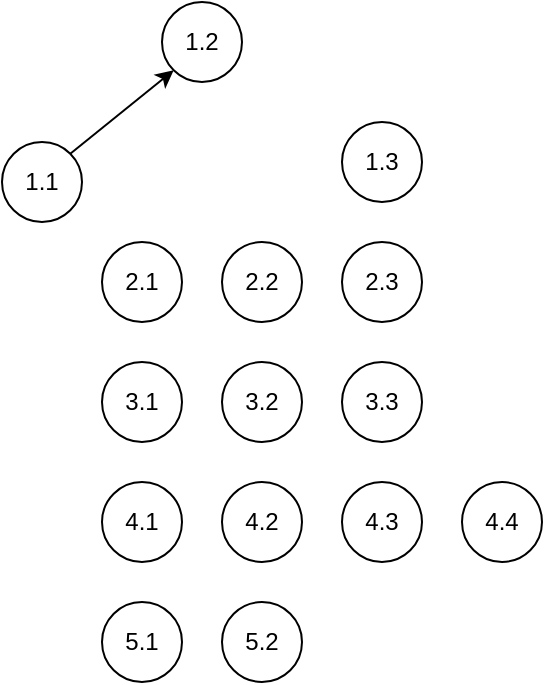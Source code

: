 <mxfile version="22.1.11" type="device">
  <diagram name="Страница — 1" id="4Gdh1o7rb-wq_nj9jsov">
    <mxGraphModel dx="712" dy="736" grid="1" gridSize="10" guides="1" tooltips="1" connect="1" arrows="1" fold="1" page="1" pageScale="1" pageWidth="827" pageHeight="1169" math="0" shadow="0">
      <root>
        <mxCell id="0" />
        <mxCell id="1" parent="0" />
        <mxCell id="d6pfOMfJUs-MjGFm-zY6-1" value="1.1" style="ellipse;whiteSpace=wrap;html=1;aspect=fixed;" vertex="1" parent="1">
          <mxGeometry x="30" y="210" width="40" height="40" as="geometry" />
        </mxCell>
        <mxCell id="d6pfOMfJUs-MjGFm-zY6-22" value="1.2" style="ellipse;whiteSpace=wrap;html=1;aspect=fixed;" vertex="1" parent="1">
          <mxGeometry x="110" y="140" width="40" height="40" as="geometry" />
        </mxCell>
        <mxCell id="d6pfOMfJUs-MjGFm-zY6-23" value="1.3&lt;br&gt;" style="ellipse;whiteSpace=wrap;html=1;aspect=fixed;" vertex="1" parent="1">
          <mxGeometry x="200" y="200" width="40" height="40" as="geometry" />
        </mxCell>
        <mxCell id="d6pfOMfJUs-MjGFm-zY6-24" value="2.1" style="ellipse;whiteSpace=wrap;html=1;aspect=fixed;" vertex="1" parent="1">
          <mxGeometry x="80" y="260" width="40" height="40" as="geometry" />
        </mxCell>
        <mxCell id="d6pfOMfJUs-MjGFm-zY6-25" value="2.2" style="ellipse;whiteSpace=wrap;html=1;aspect=fixed;" vertex="1" parent="1">
          <mxGeometry x="140" y="260" width="40" height="40" as="geometry" />
        </mxCell>
        <mxCell id="d6pfOMfJUs-MjGFm-zY6-26" value="2.3" style="ellipse;whiteSpace=wrap;html=1;aspect=fixed;" vertex="1" parent="1">
          <mxGeometry x="200" y="260" width="40" height="40" as="geometry" />
        </mxCell>
        <mxCell id="d6pfOMfJUs-MjGFm-zY6-27" value="3.1" style="ellipse;whiteSpace=wrap;html=1;aspect=fixed;" vertex="1" parent="1">
          <mxGeometry x="80" y="320" width="40" height="40" as="geometry" />
        </mxCell>
        <mxCell id="d6pfOMfJUs-MjGFm-zY6-28" value="3.2" style="ellipse;whiteSpace=wrap;html=1;aspect=fixed;" vertex="1" parent="1">
          <mxGeometry x="140" y="320" width="40" height="40" as="geometry" />
        </mxCell>
        <mxCell id="d6pfOMfJUs-MjGFm-zY6-29" value="3.3" style="ellipse;whiteSpace=wrap;html=1;aspect=fixed;" vertex="1" parent="1">
          <mxGeometry x="200" y="320" width="40" height="40" as="geometry" />
        </mxCell>
        <mxCell id="d6pfOMfJUs-MjGFm-zY6-30" value="4.1" style="ellipse;whiteSpace=wrap;html=1;aspect=fixed;" vertex="1" parent="1">
          <mxGeometry x="80" y="380" width="40" height="40" as="geometry" />
        </mxCell>
        <mxCell id="d6pfOMfJUs-MjGFm-zY6-32" value="4.2" style="ellipse;whiteSpace=wrap;html=1;aspect=fixed;" vertex="1" parent="1">
          <mxGeometry x="140" y="380" width="40" height="40" as="geometry" />
        </mxCell>
        <mxCell id="d6pfOMfJUs-MjGFm-zY6-33" value="4.3" style="ellipse;whiteSpace=wrap;html=1;aspect=fixed;" vertex="1" parent="1">
          <mxGeometry x="200" y="380" width="40" height="40" as="geometry" />
        </mxCell>
        <mxCell id="d6pfOMfJUs-MjGFm-zY6-34" value="4.4" style="ellipse;whiteSpace=wrap;html=1;aspect=fixed;" vertex="1" parent="1">
          <mxGeometry x="260" y="380" width="40" height="40" as="geometry" />
        </mxCell>
        <mxCell id="d6pfOMfJUs-MjGFm-zY6-35" value="5.1" style="ellipse;whiteSpace=wrap;html=1;aspect=fixed;" vertex="1" parent="1">
          <mxGeometry x="80" y="440" width="40" height="40" as="geometry" />
        </mxCell>
        <mxCell id="d6pfOMfJUs-MjGFm-zY6-36" value="5.2" style="ellipse;whiteSpace=wrap;html=1;aspect=fixed;" vertex="1" parent="1">
          <mxGeometry x="140" y="440" width="40" height="40" as="geometry" />
        </mxCell>
        <mxCell id="d6pfOMfJUs-MjGFm-zY6-37" value="" style="endArrow=classic;html=1;rounded=0;exitX=1;exitY=0;exitDx=0;exitDy=0;entryX=0;entryY=1;entryDx=0;entryDy=0;" edge="1" parent="1" source="d6pfOMfJUs-MjGFm-zY6-1" target="d6pfOMfJUs-MjGFm-zY6-22">
          <mxGeometry width="50" height="50" relative="1" as="geometry">
            <mxPoint x="120" y="240" as="sourcePoint" />
            <mxPoint x="170" y="190" as="targetPoint" />
          </mxGeometry>
        </mxCell>
      </root>
    </mxGraphModel>
  </diagram>
</mxfile>
